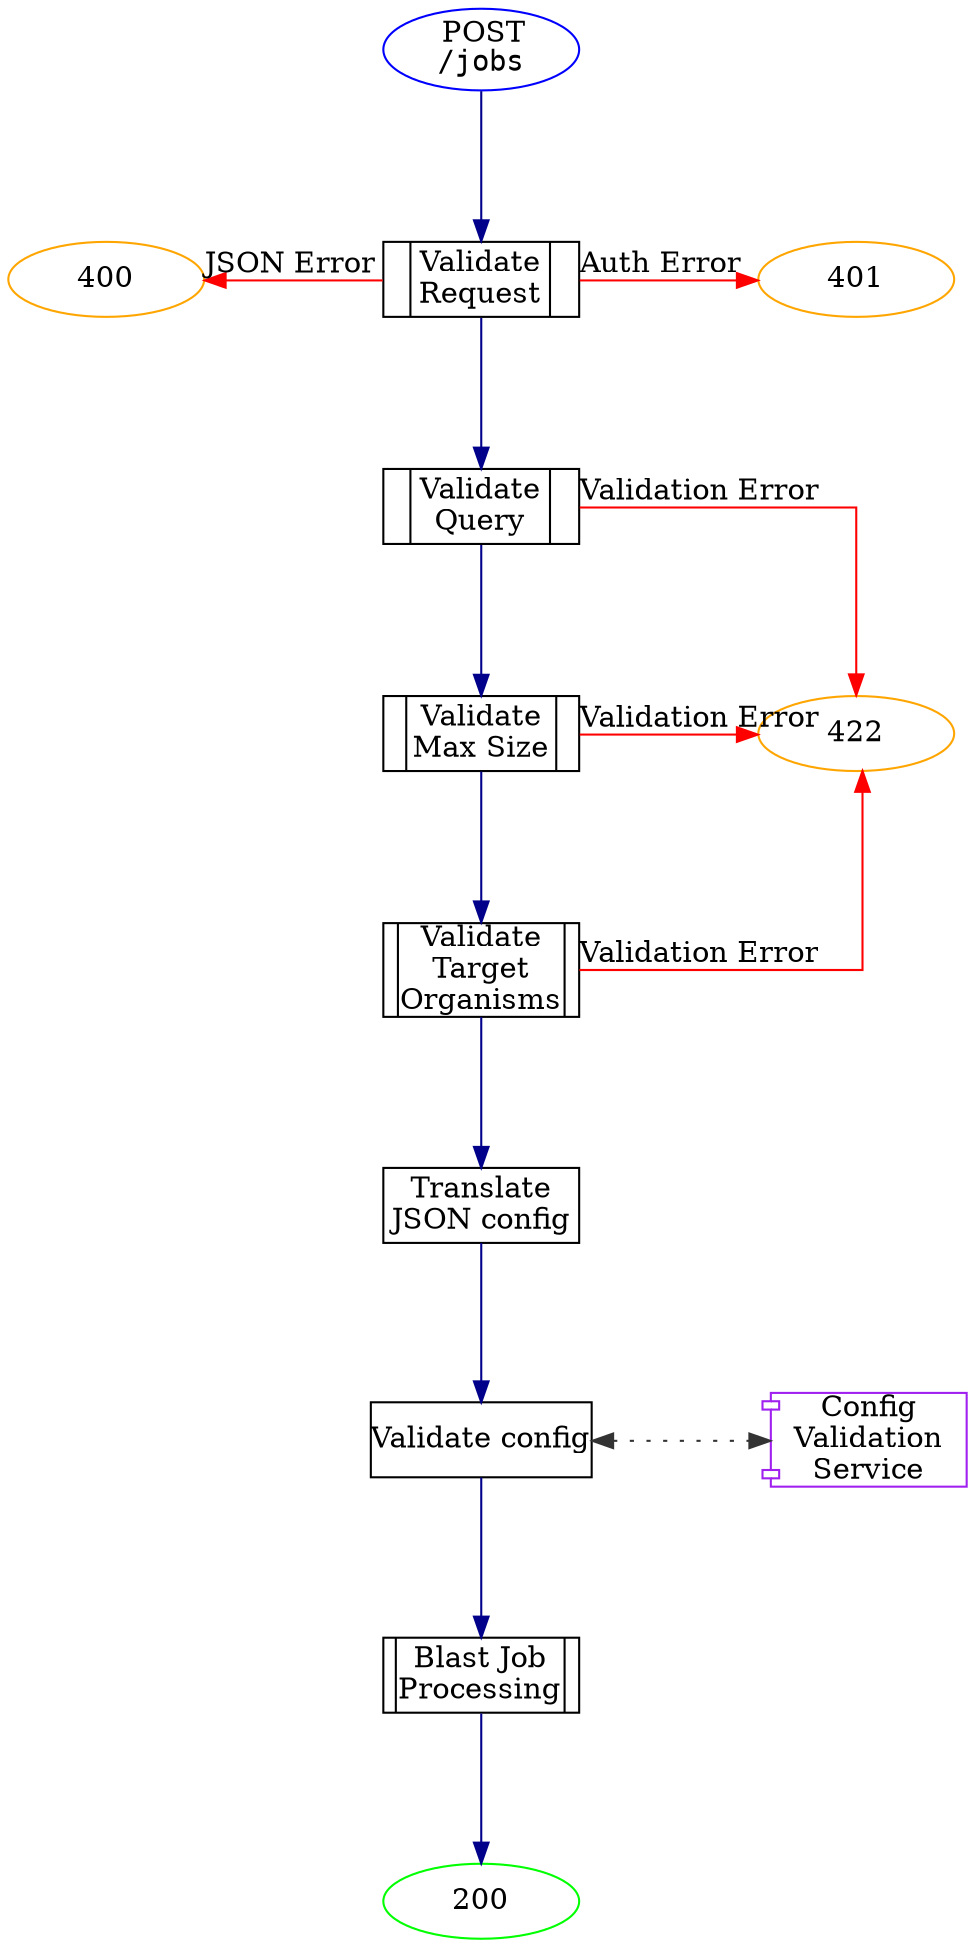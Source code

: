 digraph {
  graph [nodesep=1.2, ranksep=1, splines=ortho]
  node  [margin=0, shape=rect, width=1.3]
  edge  [color=darkblue]


  //
  // Nodes
  //

  // Boundaries
  {
    node [shape=oval]

    Start [label=<POST<br align="right" /><font face="monospace">/jobs</font>>, color=blue]
    200   [color=green]
    400   [color=orange]
    401   [color=orange]
    422   [color=orange]
  }

  // Predefined processes
  {
    node [shape=record]

    ValidateRequest  [label="|Validate\nRequest|"]
    ValidateQuery    [label="|Validate\nQuery|"]
    ValidateMaxSize  [label="|Validate\nMax Size|"]
    ValidateTargOrgs [label="|Validate\nTarget\nOrganisms|"]
    Processing       [label="|Blast Job\nProcessing|"]
  }

  TranslateConfig [label="Translate\nJSON config"]
  ValidationSvc   [label="Config\nValidation\nService", shape=component, color=purple]
  ValidateConfig  [label="Validate config"]

  //
  // Edges
  //

  Start              -> ValidateRequest

  400                -> ValidateRequest [taillabel="JSON Error\l", color=red, dir=back]
  ValidateRequest    -> 401             [taillabel="Auth Error", color=red]
  ValidateRequest    -> ValidateQuery

  ValidateQuery      -> 422 [taillabel="Validation Error", color=red, constraint=false]
  ValidateQuery      -> ValidateMaxSize

  ValidateMaxSize    -> 422 [taillabel="Validation Error\l", color=red]
  ValidateMaxSize    -> ValidateTargOrgs

  ValidateTargOrgs   -> 422 [taillabel="Validation Error", color=red, constraint=false]
  ValidateTargOrgs   -> TranslateConfig

  TranslateConfig    -> ValidateConfig

  ValidateConfig     -> ValidationSvc    [style=dotted, color="#333333", dir=both]
  ValidateConfig     -> Processing

  Processing         -> 200


  //
  // Formatting
  //

  {
    graph [rank=same]
    ValidateConfig
    ValidationSvc
  }

  { graph [rank=same]; 400; ValidateRequest; 401 }
  { graph [rank=same]; ValidateMaxSize; 422 }

  // Placement Nodes
  {
    node [shape=none, label=""]
    L1
    R1
  }
  {
    edge [style=invis]
    L1 -> Start -> R1
    L1 -> 400
    R1 -> 401
  }

  {
    graph [rank=same]
    Start
    L1
    R1
  }
}
